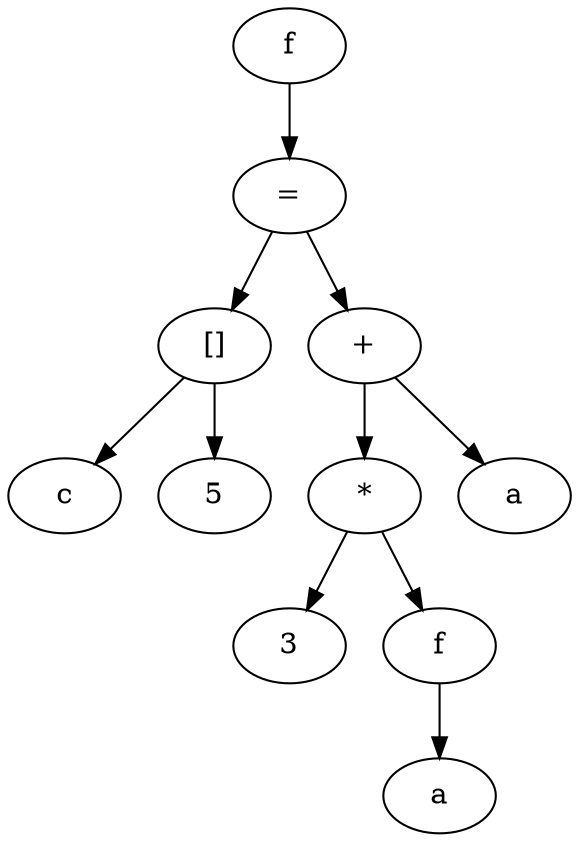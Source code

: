 digraph G {
n0;
n0 -> n1;
n1;
n1 -> n2;
n1 -> n3;
n2;
n2 -> n4;
n2 -> n5;
n4;
n4 [label="c"];
n5;
n5 [label="5"];
n2 [label="[]"];
n3;
n3 -> n6;
n3 -> n7;
n6;
n6 -> n8;
n6 -> n9;
n8;
n8 [label="3"];
n9;
n9 -> n10;
n10;
n10 [label="a"];
n9 [label="f"];
n6 [label="*"];
n7;
n7 [label="a"];
n3 [label="+"];
n1 [label="="];
n0 [label="f"];

}